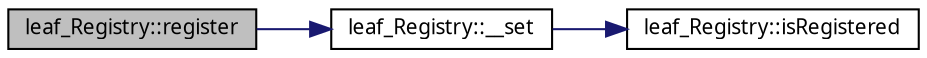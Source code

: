 digraph G
{
  edge [fontname="FreeSans.ttf",fontsize=10,labelfontname="FreeSans.ttf",labelfontsize=10];
  node [fontname="FreeSans.ttf",fontsize=10,shape=record];
rankdir=LR;
  Node1 [label="leaf_Registry::register",height=0.2,width=0.4,color="black", fillcolor="grey75", style="filled" fontcolor="black"];
  Node1 -> Node2 [color="midnightblue",fontsize=10,style="solid",fontname="FreeSans.ttf"];
  Node2 [label="leaf_Registry::__set",height=0.2,width=0.4,color="black", fillcolor="white", style="filled",URL="$classleaf__Registry.html#1405353b51d8db5365b4df96fd5d08eb"];
  Node2 -> Node3 [color="midnightblue",fontsize=10,style="solid",fontname="FreeSans.ttf"];
  Node3 [label="leaf_Registry::isRegistered",height=0.2,width=0.4,color="black", fillcolor="white", style="filled",URL="$classleaf__Registry.html#4cf554f4aee6d8c947ebea3876c4e647"];
}
